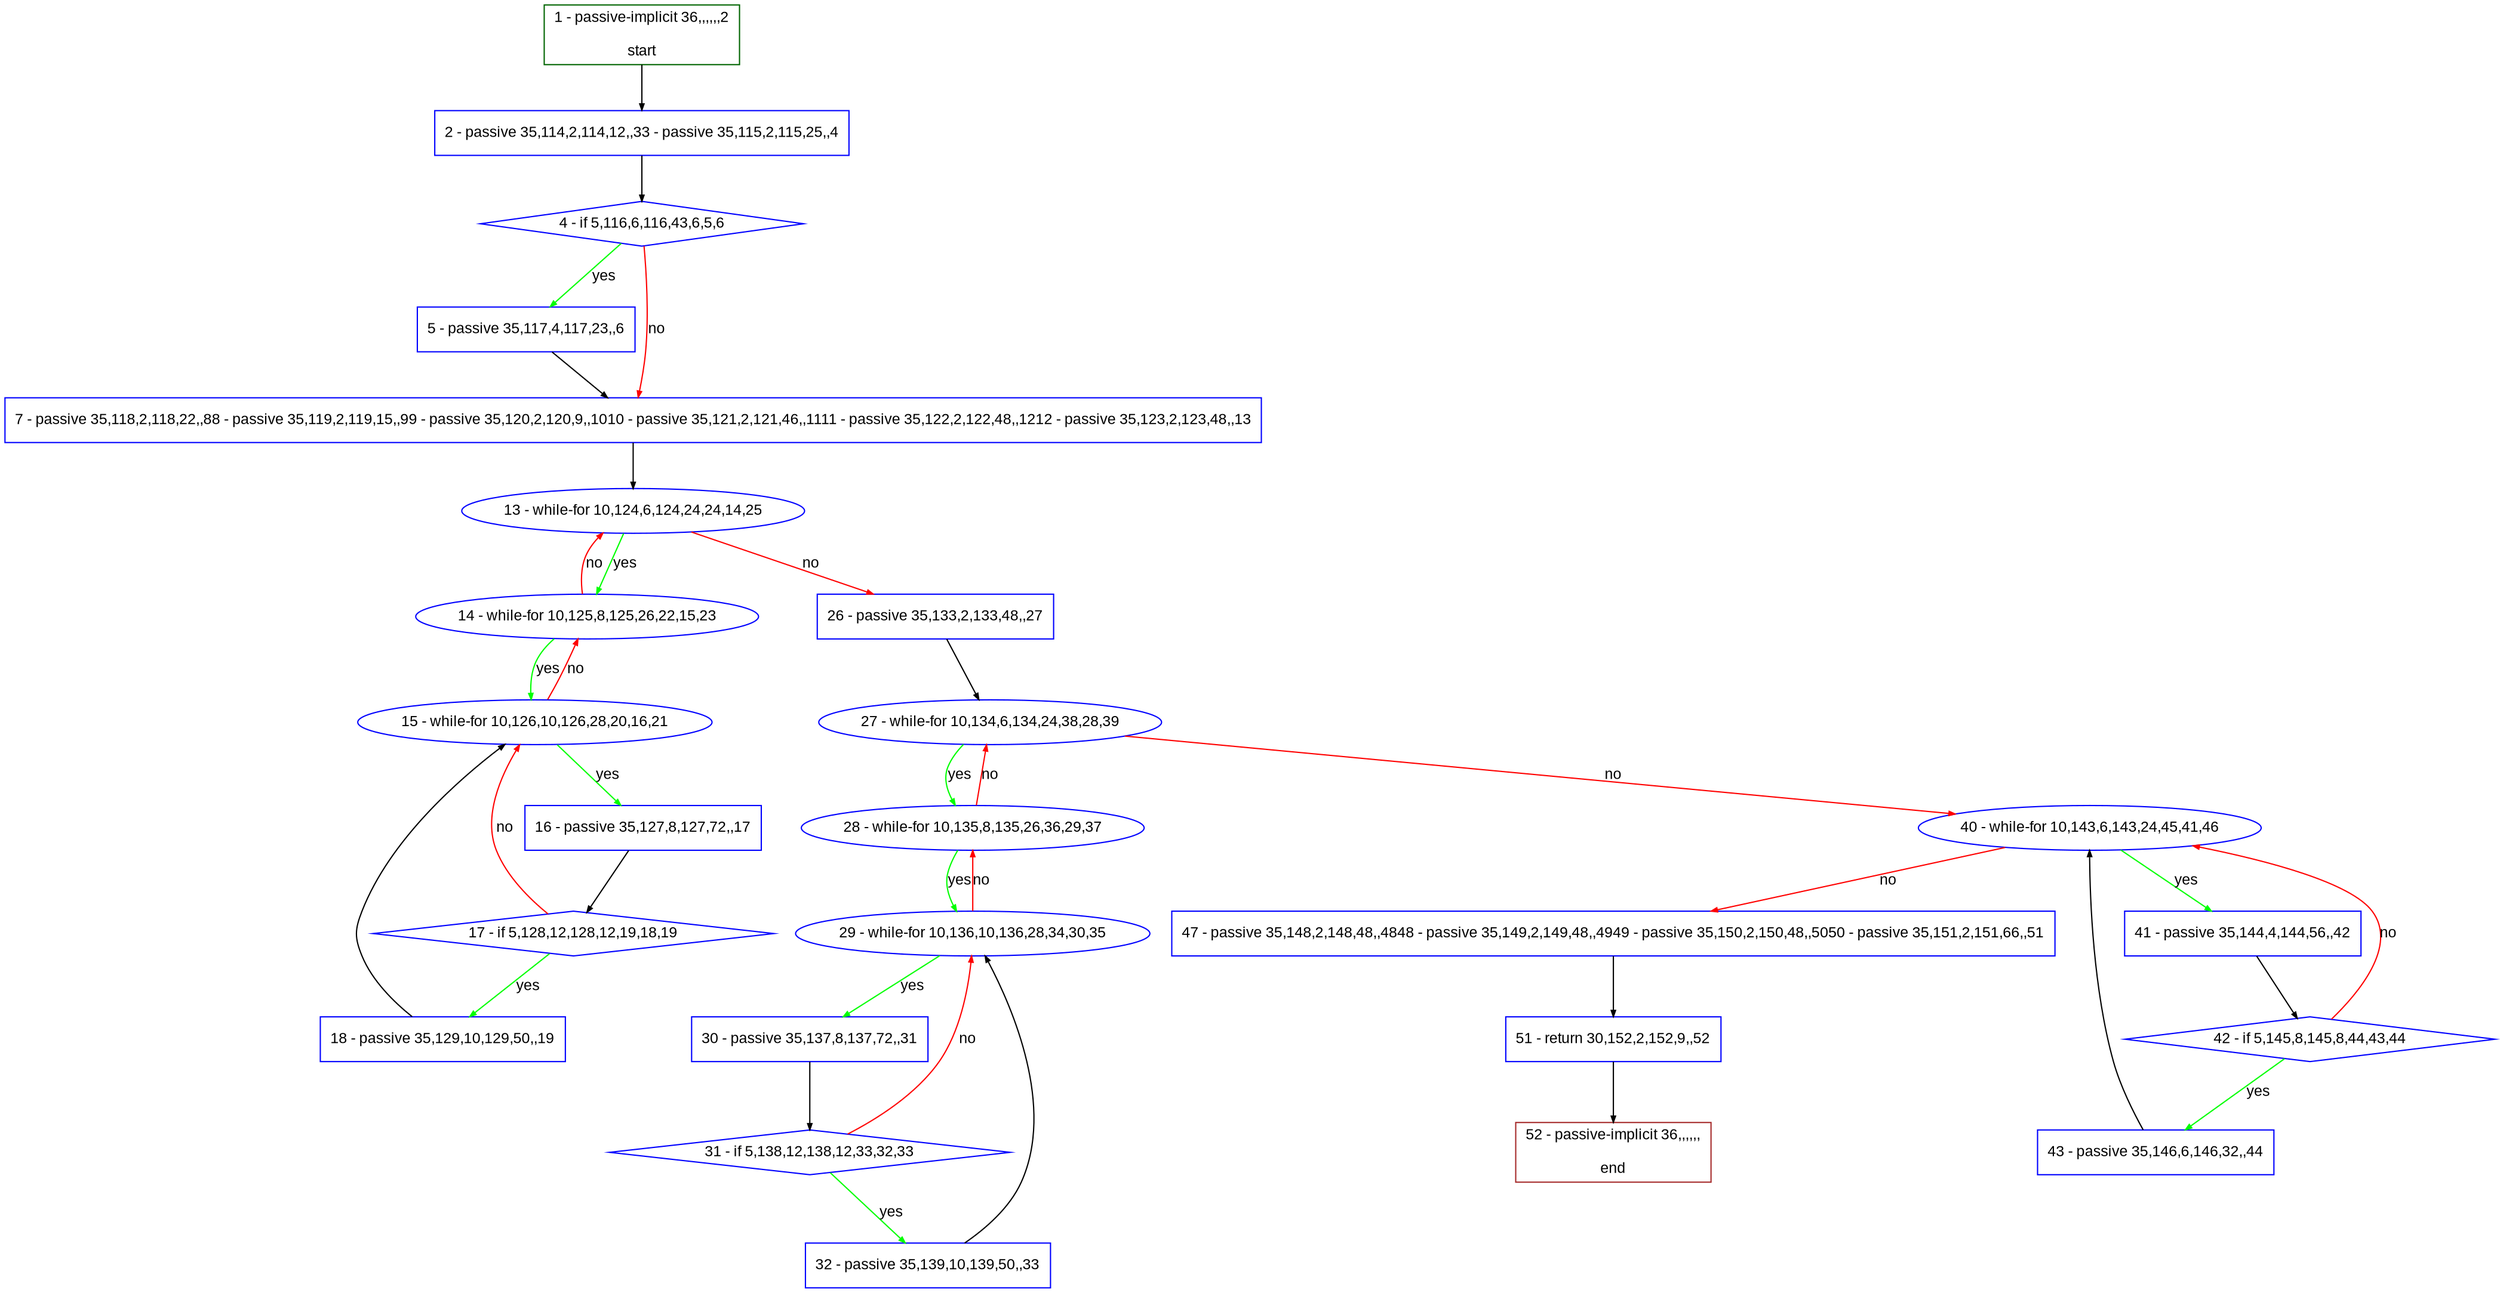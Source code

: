 digraph "" {
  graph [pack="true", label="", fontsize="12", packmode="clust", fontname="Arial", fillcolor="#FFFFCC", bgcolor="white", style="rounded,filled", compound="true"];
  node [node_initialized="no", label="", color="grey", fontsize="12", fillcolor="white", fontname="Arial", style="filled", shape="rectangle", compound="true", fixedsize="false"];
  edge [fontcolor="black", arrowhead="normal", arrowtail="none", arrowsize="0.5", ltail="", label="", color="black", fontsize="12", lhead="", fontname="Arial", dir="forward", compound="true"];
  __N1 [label="2 - passive 35,114,2,114,12,,33 - passive 35,115,2,115,25,,4", color="#0000ff", fillcolor="#ffffff", style="filled", shape="box"];
  __N2 [label="1 - passive-implicit 36,,,,,,2\n\nstart", color="#006400", fillcolor="#ffffff", style="filled", shape="box"];
  __N3 [label="4 - if 5,116,6,116,43,6,5,6", color="#0000ff", fillcolor="#ffffff", style="filled", shape="diamond"];
  __N4 [label="5 - passive 35,117,4,117,23,,6", color="#0000ff", fillcolor="#ffffff", style="filled", shape="box"];
  __N5 [label="7 - passive 35,118,2,118,22,,88 - passive 35,119,2,119,15,,99 - passive 35,120,2,120,9,,1010 - passive 35,121,2,121,46,,1111 - passive 35,122,2,122,48,,1212 - passive 35,123,2,123,48,,13", color="#0000ff", fillcolor="#ffffff", style="filled", shape="box"];
  __N6 [label="13 - while-for 10,124,6,124,24,24,14,25", color="#0000ff", fillcolor="#ffffff", style="filled", shape="oval"];
  __N7 [label="14 - while-for 10,125,8,125,26,22,15,23", color="#0000ff", fillcolor="#ffffff", style="filled", shape="oval"];
  __N8 [label="26 - passive 35,133,2,133,48,,27", color="#0000ff", fillcolor="#ffffff", style="filled", shape="box"];
  __N9 [label="15 - while-for 10,126,10,126,28,20,16,21", color="#0000ff", fillcolor="#ffffff", style="filled", shape="oval"];
  __N10 [label="16 - passive 35,127,8,127,72,,17", color="#0000ff", fillcolor="#ffffff", style="filled", shape="box"];
  __N11 [label="17 - if 5,128,12,128,12,19,18,19", color="#0000ff", fillcolor="#ffffff", style="filled", shape="diamond"];
  __N12 [label="18 - passive 35,129,10,129,50,,19", color="#0000ff", fillcolor="#ffffff", style="filled", shape="box"];
  __N13 [label="27 - while-for 10,134,6,134,24,38,28,39", color="#0000ff", fillcolor="#ffffff", style="filled", shape="oval"];
  __N14 [label="28 - while-for 10,135,8,135,26,36,29,37", color="#0000ff", fillcolor="#ffffff", style="filled", shape="oval"];
  __N15 [label="40 - while-for 10,143,6,143,24,45,41,46", color="#0000ff", fillcolor="#ffffff", style="filled", shape="oval"];
  __N16 [label="29 - while-for 10,136,10,136,28,34,30,35", color="#0000ff", fillcolor="#ffffff", style="filled", shape="oval"];
  __N17 [label="30 - passive 35,137,8,137,72,,31", color="#0000ff", fillcolor="#ffffff", style="filled", shape="box"];
  __N18 [label="31 - if 5,138,12,138,12,33,32,33", color="#0000ff", fillcolor="#ffffff", style="filled", shape="diamond"];
  __N19 [label="32 - passive 35,139,10,139,50,,33", color="#0000ff", fillcolor="#ffffff", style="filled", shape="box"];
  __N20 [label="41 - passive 35,144,4,144,56,,42", color="#0000ff", fillcolor="#ffffff", style="filled", shape="box"];
  __N21 [label="47 - passive 35,148,2,148,48,,4848 - passive 35,149,2,149,48,,4949 - passive 35,150,2,150,48,,5050 - passive 35,151,2,151,66,,51", color="#0000ff", fillcolor="#ffffff", style="filled", shape="box"];
  __N22 [label="42 - if 5,145,8,145,8,44,43,44", color="#0000ff", fillcolor="#ffffff", style="filled", shape="diamond"];
  __N23 [label="43 - passive 35,146,6,146,32,,44", color="#0000ff", fillcolor="#ffffff", style="filled", shape="box"];
  __N24 [label="51 - return 30,152,2,152,9,,52", color="#0000ff", fillcolor="#ffffff", style="filled", shape="box"];
  __N25 [label="52 - passive-implicit 36,,,,,,\n\nend", color="#a52a2a", fillcolor="#ffffff", style="filled", shape="box"];
  __N2 -> __N1 [arrowhead="normal", arrowtail="none", color="#000000", label="", dir="forward"];
  __N1 -> __N3 [arrowhead="normal", arrowtail="none", color="#000000", label="", dir="forward"];
  __N3 -> __N4 [arrowhead="normal", arrowtail="none", color="#00ff00", label="yes", dir="forward"];
  __N3 -> __N5 [arrowhead="normal", arrowtail="none", color="#ff0000", label="no", dir="forward"];
  __N4 -> __N5 [arrowhead="normal", arrowtail="none", color="#000000", label="", dir="forward"];
  __N5 -> __N6 [arrowhead="normal", arrowtail="none", color="#000000", label="", dir="forward"];
  __N6 -> __N7 [arrowhead="normal", arrowtail="none", color="#00ff00", label="yes", dir="forward"];
  __N7 -> __N6 [arrowhead="normal", arrowtail="none", color="#ff0000", label="no", dir="forward"];
  __N6 -> __N8 [arrowhead="normal", arrowtail="none", color="#ff0000", label="no", dir="forward"];
  __N7 -> __N9 [arrowhead="normal", arrowtail="none", color="#00ff00", label="yes", dir="forward"];
  __N9 -> __N7 [arrowhead="normal", arrowtail="none", color="#ff0000", label="no", dir="forward"];
  __N9 -> __N10 [arrowhead="normal", arrowtail="none", color="#00ff00", label="yes", dir="forward"];
  __N10 -> __N11 [arrowhead="normal", arrowtail="none", color="#000000", label="", dir="forward"];
  __N11 -> __N9 [arrowhead="normal", arrowtail="none", color="#ff0000", label="no", dir="forward"];
  __N11 -> __N12 [arrowhead="normal", arrowtail="none", color="#00ff00", label="yes", dir="forward"];
  __N12 -> __N9 [arrowhead="normal", arrowtail="none", color="#000000", label="", dir="forward"];
  __N8 -> __N13 [arrowhead="normal", arrowtail="none", color="#000000", label="", dir="forward"];
  __N13 -> __N14 [arrowhead="normal", arrowtail="none", color="#00ff00", label="yes", dir="forward"];
  __N14 -> __N13 [arrowhead="normal", arrowtail="none", color="#ff0000", label="no", dir="forward"];
  __N13 -> __N15 [arrowhead="normal", arrowtail="none", color="#ff0000", label="no", dir="forward"];
  __N14 -> __N16 [arrowhead="normal", arrowtail="none", color="#00ff00", label="yes", dir="forward"];
  __N16 -> __N14 [arrowhead="normal", arrowtail="none", color="#ff0000", label="no", dir="forward"];
  __N16 -> __N17 [arrowhead="normal", arrowtail="none", color="#00ff00", label="yes", dir="forward"];
  __N17 -> __N18 [arrowhead="normal", arrowtail="none", color="#000000", label="", dir="forward"];
  __N18 -> __N16 [arrowhead="normal", arrowtail="none", color="#ff0000", label="no", dir="forward"];
  __N18 -> __N19 [arrowhead="normal", arrowtail="none", color="#00ff00", label="yes", dir="forward"];
  __N19 -> __N16 [arrowhead="normal", arrowtail="none", color="#000000", label="", dir="forward"];
  __N15 -> __N20 [arrowhead="normal", arrowtail="none", color="#00ff00", label="yes", dir="forward"];
  __N15 -> __N21 [arrowhead="normal", arrowtail="none", color="#ff0000", label="no", dir="forward"];
  __N20 -> __N22 [arrowhead="normal", arrowtail="none", color="#000000", label="", dir="forward"];
  __N22 -> __N15 [arrowhead="normal", arrowtail="none", color="#ff0000", label="no", dir="forward"];
  __N22 -> __N23 [arrowhead="normal", arrowtail="none", color="#00ff00", label="yes", dir="forward"];
  __N23 -> __N15 [arrowhead="normal", arrowtail="none", color="#000000", label="", dir="forward"];
  __N21 -> __N24 [arrowhead="normal", arrowtail="none", color="#000000", label="", dir="forward"];
  __N24 -> __N25 [arrowhead="normal", arrowtail="none", color="#000000", label="", dir="forward"];
}
